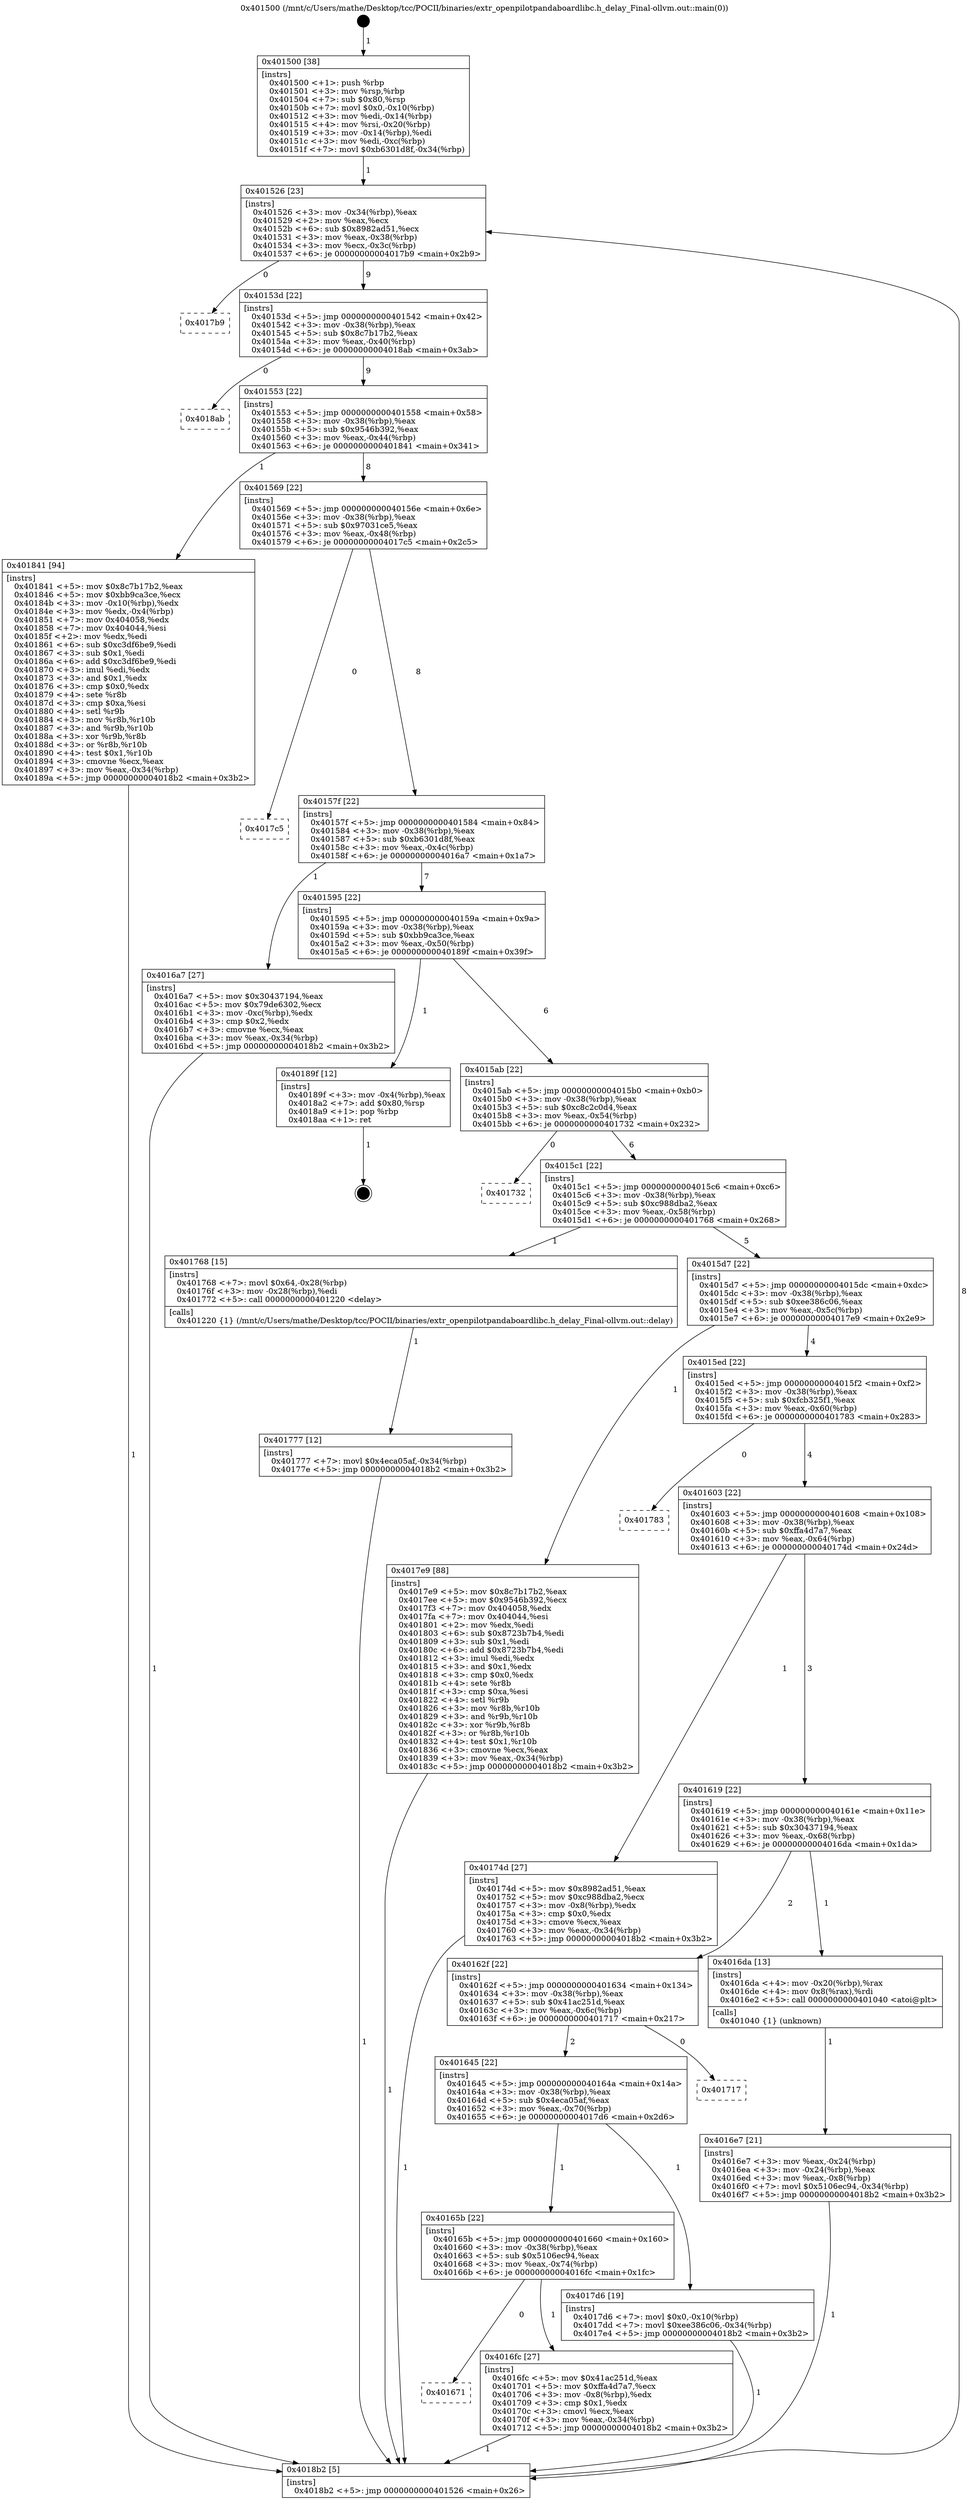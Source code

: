 digraph "0x401500" {
  label = "0x401500 (/mnt/c/Users/mathe/Desktop/tcc/POCII/binaries/extr_openpilotpandaboardlibc.h_delay_Final-ollvm.out::main(0))"
  labelloc = "t"
  node[shape=record]

  Entry [label="",width=0.3,height=0.3,shape=circle,fillcolor=black,style=filled]
  "0x401526" [label="{
     0x401526 [23]\l
     | [instrs]\l
     &nbsp;&nbsp;0x401526 \<+3\>: mov -0x34(%rbp),%eax\l
     &nbsp;&nbsp;0x401529 \<+2\>: mov %eax,%ecx\l
     &nbsp;&nbsp;0x40152b \<+6\>: sub $0x8982ad51,%ecx\l
     &nbsp;&nbsp;0x401531 \<+3\>: mov %eax,-0x38(%rbp)\l
     &nbsp;&nbsp;0x401534 \<+3\>: mov %ecx,-0x3c(%rbp)\l
     &nbsp;&nbsp;0x401537 \<+6\>: je 00000000004017b9 \<main+0x2b9\>\l
  }"]
  "0x4017b9" [label="{
     0x4017b9\l
  }", style=dashed]
  "0x40153d" [label="{
     0x40153d [22]\l
     | [instrs]\l
     &nbsp;&nbsp;0x40153d \<+5\>: jmp 0000000000401542 \<main+0x42\>\l
     &nbsp;&nbsp;0x401542 \<+3\>: mov -0x38(%rbp),%eax\l
     &nbsp;&nbsp;0x401545 \<+5\>: sub $0x8c7b17b2,%eax\l
     &nbsp;&nbsp;0x40154a \<+3\>: mov %eax,-0x40(%rbp)\l
     &nbsp;&nbsp;0x40154d \<+6\>: je 00000000004018ab \<main+0x3ab\>\l
  }"]
  Exit [label="",width=0.3,height=0.3,shape=circle,fillcolor=black,style=filled,peripheries=2]
  "0x4018ab" [label="{
     0x4018ab\l
  }", style=dashed]
  "0x401553" [label="{
     0x401553 [22]\l
     | [instrs]\l
     &nbsp;&nbsp;0x401553 \<+5\>: jmp 0000000000401558 \<main+0x58\>\l
     &nbsp;&nbsp;0x401558 \<+3\>: mov -0x38(%rbp),%eax\l
     &nbsp;&nbsp;0x40155b \<+5\>: sub $0x9546b392,%eax\l
     &nbsp;&nbsp;0x401560 \<+3\>: mov %eax,-0x44(%rbp)\l
     &nbsp;&nbsp;0x401563 \<+6\>: je 0000000000401841 \<main+0x341\>\l
  }"]
  "0x401777" [label="{
     0x401777 [12]\l
     | [instrs]\l
     &nbsp;&nbsp;0x401777 \<+7\>: movl $0x4eca05af,-0x34(%rbp)\l
     &nbsp;&nbsp;0x40177e \<+5\>: jmp 00000000004018b2 \<main+0x3b2\>\l
  }"]
  "0x401841" [label="{
     0x401841 [94]\l
     | [instrs]\l
     &nbsp;&nbsp;0x401841 \<+5\>: mov $0x8c7b17b2,%eax\l
     &nbsp;&nbsp;0x401846 \<+5\>: mov $0xbb9ca3ce,%ecx\l
     &nbsp;&nbsp;0x40184b \<+3\>: mov -0x10(%rbp),%edx\l
     &nbsp;&nbsp;0x40184e \<+3\>: mov %edx,-0x4(%rbp)\l
     &nbsp;&nbsp;0x401851 \<+7\>: mov 0x404058,%edx\l
     &nbsp;&nbsp;0x401858 \<+7\>: mov 0x404044,%esi\l
     &nbsp;&nbsp;0x40185f \<+2\>: mov %edx,%edi\l
     &nbsp;&nbsp;0x401861 \<+6\>: sub $0xc3df6be9,%edi\l
     &nbsp;&nbsp;0x401867 \<+3\>: sub $0x1,%edi\l
     &nbsp;&nbsp;0x40186a \<+6\>: add $0xc3df6be9,%edi\l
     &nbsp;&nbsp;0x401870 \<+3\>: imul %edi,%edx\l
     &nbsp;&nbsp;0x401873 \<+3\>: and $0x1,%edx\l
     &nbsp;&nbsp;0x401876 \<+3\>: cmp $0x0,%edx\l
     &nbsp;&nbsp;0x401879 \<+4\>: sete %r8b\l
     &nbsp;&nbsp;0x40187d \<+3\>: cmp $0xa,%esi\l
     &nbsp;&nbsp;0x401880 \<+4\>: setl %r9b\l
     &nbsp;&nbsp;0x401884 \<+3\>: mov %r8b,%r10b\l
     &nbsp;&nbsp;0x401887 \<+3\>: and %r9b,%r10b\l
     &nbsp;&nbsp;0x40188a \<+3\>: xor %r9b,%r8b\l
     &nbsp;&nbsp;0x40188d \<+3\>: or %r8b,%r10b\l
     &nbsp;&nbsp;0x401890 \<+4\>: test $0x1,%r10b\l
     &nbsp;&nbsp;0x401894 \<+3\>: cmovne %ecx,%eax\l
     &nbsp;&nbsp;0x401897 \<+3\>: mov %eax,-0x34(%rbp)\l
     &nbsp;&nbsp;0x40189a \<+5\>: jmp 00000000004018b2 \<main+0x3b2\>\l
  }"]
  "0x401569" [label="{
     0x401569 [22]\l
     | [instrs]\l
     &nbsp;&nbsp;0x401569 \<+5\>: jmp 000000000040156e \<main+0x6e\>\l
     &nbsp;&nbsp;0x40156e \<+3\>: mov -0x38(%rbp),%eax\l
     &nbsp;&nbsp;0x401571 \<+5\>: sub $0x97031ce5,%eax\l
     &nbsp;&nbsp;0x401576 \<+3\>: mov %eax,-0x48(%rbp)\l
     &nbsp;&nbsp;0x401579 \<+6\>: je 00000000004017c5 \<main+0x2c5\>\l
  }"]
  "0x401671" [label="{
     0x401671\l
  }", style=dashed]
  "0x4017c5" [label="{
     0x4017c5\l
  }", style=dashed]
  "0x40157f" [label="{
     0x40157f [22]\l
     | [instrs]\l
     &nbsp;&nbsp;0x40157f \<+5\>: jmp 0000000000401584 \<main+0x84\>\l
     &nbsp;&nbsp;0x401584 \<+3\>: mov -0x38(%rbp),%eax\l
     &nbsp;&nbsp;0x401587 \<+5\>: sub $0xb6301d8f,%eax\l
     &nbsp;&nbsp;0x40158c \<+3\>: mov %eax,-0x4c(%rbp)\l
     &nbsp;&nbsp;0x40158f \<+6\>: je 00000000004016a7 \<main+0x1a7\>\l
  }"]
  "0x4016fc" [label="{
     0x4016fc [27]\l
     | [instrs]\l
     &nbsp;&nbsp;0x4016fc \<+5\>: mov $0x41ac251d,%eax\l
     &nbsp;&nbsp;0x401701 \<+5\>: mov $0xffa4d7a7,%ecx\l
     &nbsp;&nbsp;0x401706 \<+3\>: mov -0x8(%rbp),%edx\l
     &nbsp;&nbsp;0x401709 \<+3\>: cmp $0x1,%edx\l
     &nbsp;&nbsp;0x40170c \<+3\>: cmovl %ecx,%eax\l
     &nbsp;&nbsp;0x40170f \<+3\>: mov %eax,-0x34(%rbp)\l
     &nbsp;&nbsp;0x401712 \<+5\>: jmp 00000000004018b2 \<main+0x3b2\>\l
  }"]
  "0x4016a7" [label="{
     0x4016a7 [27]\l
     | [instrs]\l
     &nbsp;&nbsp;0x4016a7 \<+5\>: mov $0x30437194,%eax\l
     &nbsp;&nbsp;0x4016ac \<+5\>: mov $0x79de6302,%ecx\l
     &nbsp;&nbsp;0x4016b1 \<+3\>: mov -0xc(%rbp),%edx\l
     &nbsp;&nbsp;0x4016b4 \<+3\>: cmp $0x2,%edx\l
     &nbsp;&nbsp;0x4016b7 \<+3\>: cmovne %ecx,%eax\l
     &nbsp;&nbsp;0x4016ba \<+3\>: mov %eax,-0x34(%rbp)\l
     &nbsp;&nbsp;0x4016bd \<+5\>: jmp 00000000004018b2 \<main+0x3b2\>\l
  }"]
  "0x401595" [label="{
     0x401595 [22]\l
     | [instrs]\l
     &nbsp;&nbsp;0x401595 \<+5\>: jmp 000000000040159a \<main+0x9a\>\l
     &nbsp;&nbsp;0x40159a \<+3\>: mov -0x38(%rbp),%eax\l
     &nbsp;&nbsp;0x40159d \<+5\>: sub $0xbb9ca3ce,%eax\l
     &nbsp;&nbsp;0x4015a2 \<+3\>: mov %eax,-0x50(%rbp)\l
     &nbsp;&nbsp;0x4015a5 \<+6\>: je 000000000040189f \<main+0x39f\>\l
  }"]
  "0x4018b2" [label="{
     0x4018b2 [5]\l
     | [instrs]\l
     &nbsp;&nbsp;0x4018b2 \<+5\>: jmp 0000000000401526 \<main+0x26\>\l
  }"]
  "0x401500" [label="{
     0x401500 [38]\l
     | [instrs]\l
     &nbsp;&nbsp;0x401500 \<+1\>: push %rbp\l
     &nbsp;&nbsp;0x401501 \<+3\>: mov %rsp,%rbp\l
     &nbsp;&nbsp;0x401504 \<+7\>: sub $0x80,%rsp\l
     &nbsp;&nbsp;0x40150b \<+7\>: movl $0x0,-0x10(%rbp)\l
     &nbsp;&nbsp;0x401512 \<+3\>: mov %edi,-0x14(%rbp)\l
     &nbsp;&nbsp;0x401515 \<+4\>: mov %rsi,-0x20(%rbp)\l
     &nbsp;&nbsp;0x401519 \<+3\>: mov -0x14(%rbp),%edi\l
     &nbsp;&nbsp;0x40151c \<+3\>: mov %edi,-0xc(%rbp)\l
     &nbsp;&nbsp;0x40151f \<+7\>: movl $0xb6301d8f,-0x34(%rbp)\l
  }"]
  "0x40165b" [label="{
     0x40165b [22]\l
     | [instrs]\l
     &nbsp;&nbsp;0x40165b \<+5\>: jmp 0000000000401660 \<main+0x160\>\l
     &nbsp;&nbsp;0x401660 \<+3\>: mov -0x38(%rbp),%eax\l
     &nbsp;&nbsp;0x401663 \<+5\>: sub $0x5106ec94,%eax\l
     &nbsp;&nbsp;0x401668 \<+3\>: mov %eax,-0x74(%rbp)\l
     &nbsp;&nbsp;0x40166b \<+6\>: je 00000000004016fc \<main+0x1fc\>\l
  }"]
  "0x40189f" [label="{
     0x40189f [12]\l
     | [instrs]\l
     &nbsp;&nbsp;0x40189f \<+3\>: mov -0x4(%rbp),%eax\l
     &nbsp;&nbsp;0x4018a2 \<+7\>: add $0x80,%rsp\l
     &nbsp;&nbsp;0x4018a9 \<+1\>: pop %rbp\l
     &nbsp;&nbsp;0x4018aa \<+1\>: ret\l
  }"]
  "0x4015ab" [label="{
     0x4015ab [22]\l
     | [instrs]\l
     &nbsp;&nbsp;0x4015ab \<+5\>: jmp 00000000004015b0 \<main+0xb0\>\l
     &nbsp;&nbsp;0x4015b0 \<+3\>: mov -0x38(%rbp),%eax\l
     &nbsp;&nbsp;0x4015b3 \<+5\>: sub $0xc8c2c0d4,%eax\l
     &nbsp;&nbsp;0x4015b8 \<+3\>: mov %eax,-0x54(%rbp)\l
     &nbsp;&nbsp;0x4015bb \<+6\>: je 0000000000401732 \<main+0x232\>\l
  }"]
  "0x4017d6" [label="{
     0x4017d6 [19]\l
     | [instrs]\l
     &nbsp;&nbsp;0x4017d6 \<+7\>: movl $0x0,-0x10(%rbp)\l
     &nbsp;&nbsp;0x4017dd \<+7\>: movl $0xee386c06,-0x34(%rbp)\l
     &nbsp;&nbsp;0x4017e4 \<+5\>: jmp 00000000004018b2 \<main+0x3b2\>\l
  }"]
  "0x401732" [label="{
     0x401732\l
  }", style=dashed]
  "0x4015c1" [label="{
     0x4015c1 [22]\l
     | [instrs]\l
     &nbsp;&nbsp;0x4015c1 \<+5\>: jmp 00000000004015c6 \<main+0xc6\>\l
     &nbsp;&nbsp;0x4015c6 \<+3\>: mov -0x38(%rbp),%eax\l
     &nbsp;&nbsp;0x4015c9 \<+5\>: sub $0xc988dba2,%eax\l
     &nbsp;&nbsp;0x4015ce \<+3\>: mov %eax,-0x58(%rbp)\l
     &nbsp;&nbsp;0x4015d1 \<+6\>: je 0000000000401768 \<main+0x268\>\l
  }"]
  "0x401645" [label="{
     0x401645 [22]\l
     | [instrs]\l
     &nbsp;&nbsp;0x401645 \<+5\>: jmp 000000000040164a \<main+0x14a\>\l
     &nbsp;&nbsp;0x40164a \<+3\>: mov -0x38(%rbp),%eax\l
     &nbsp;&nbsp;0x40164d \<+5\>: sub $0x4eca05af,%eax\l
     &nbsp;&nbsp;0x401652 \<+3\>: mov %eax,-0x70(%rbp)\l
     &nbsp;&nbsp;0x401655 \<+6\>: je 00000000004017d6 \<main+0x2d6\>\l
  }"]
  "0x401768" [label="{
     0x401768 [15]\l
     | [instrs]\l
     &nbsp;&nbsp;0x401768 \<+7\>: movl $0x64,-0x28(%rbp)\l
     &nbsp;&nbsp;0x40176f \<+3\>: mov -0x28(%rbp),%edi\l
     &nbsp;&nbsp;0x401772 \<+5\>: call 0000000000401220 \<delay\>\l
     | [calls]\l
     &nbsp;&nbsp;0x401220 \{1\} (/mnt/c/Users/mathe/Desktop/tcc/POCII/binaries/extr_openpilotpandaboardlibc.h_delay_Final-ollvm.out::delay)\l
  }"]
  "0x4015d7" [label="{
     0x4015d7 [22]\l
     | [instrs]\l
     &nbsp;&nbsp;0x4015d7 \<+5\>: jmp 00000000004015dc \<main+0xdc\>\l
     &nbsp;&nbsp;0x4015dc \<+3\>: mov -0x38(%rbp),%eax\l
     &nbsp;&nbsp;0x4015df \<+5\>: sub $0xee386c06,%eax\l
     &nbsp;&nbsp;0x4015e4 \<+3\>: mov %eax,-0x5c(%rbp)\l
     &nbsp;&nbsp;0x4015e7 \<+6\>: je 00000000004017e9 \<main+0x2e9\>\l
  }"]
  "0x401717" [label="{
     0x401717\l
  }", style=dashed]
  "0x4017e9" [label="{
     0x4017e9 [88]\l
     | [instrs]\l
     &nbsp;&nbsp;0x4017e9 \<+5\>: mov $0x8c7b17b2,%eax\l
     &nbsp;&nbsp;0x4017ee \<+5\>: mov $0x9546b392,%ecx\l
     &nbsp;&nbsp;0x4017f3 \<+7\>: mov 0x404058,%edx\l
     &nbsp;&nbsp;0x4017fa \<+7\>: mov 0x404044,%esi\l
     &nbsp;&nbsp;0x401801 \<+2\>: mov %edx,%edi\l
     &nbsp;&nbsp;0x401803 \<+6\>: sub $0x8723b7b4,%edi\l
     &nbsp;&nbsp;0x401809 \<+3\>: sub $0x1,%edi\l
     &nbsp;&nbsp;0x40180c \<+6\>: add $0x8723b7b4,%edi\l
     &nbsp;&nbsp;0x401812 \<+3\>: imul %edi,%edx\l
     &nbsp;&nbsp;0x401815 \<+3\>: and $0x1,%edx\l
     &nbsp;&nbsp;0x401818 \<+3\>: cmp $0x0,%edx\l
     &nbsp;&nbsp;0x40181b \<+4\>: sete %r8b\l
     &nbsp;&nbsp;0x40181f \<+3\>: cmp $0xa,%esi\l
     &nbsp;&nbsp;0x401822 \<+4\>: setl %r9b\l
     &nbsp;&nbsp;0x401826 \<+3\>: mov %r8b,%r10b\l
     &nbsp;&nbsp;0x401829 \<+3\>: and %r9b,%r10b\l
     &nbsp;&nbsp;0x40182c \<+3\>: xor %r9b,%r8b\l
     &nbsp;&nbsp;0x40182f \<+3\>: or %r8b,%r10b\l
     &nbsp;&nbsp;0x401832 \<+4\>: test $0x1,%r10b\l
     &nbsp;&nbsp;0x401836 \<+3\>: cmovne %ecx,%eax\l
     &nbsp;&nbsp;0x401839 \<+3\>: mov %eax,-0x34(%rbp)\l
     &nbsp;&nbsp;0x40183c \<+5\>: jmp 00000000004018b2 \<main+0x3b2\>\l
  }"]
  "0x4015ed" [label="{
     0x4015ed [22]\l
     | [instrs]\l
     &nbsp;&nbsp;0x4015ed \<+5\>: jmp 00000000004015f2 \<main+0xf2\>\l
     &nbsp;&nbsp;0x4015f2 \<+3\>: mov -0x38(%rbp),%eax\l
     &nbsp;&nbsp;0x4015f5 \<+5\>: sub $0xfcb325f1,%eax\l
     &nbsp;&nbsp;0x4015fa \<+3\>: mov %eax,-0x60(%rbp)\l
     &nbsp;&nbsp;0x4015fd \<+6\>: je 0000000000401783 \<main+0x283\>\l
  }"]
  "0x4016e7" [label="{
     0x4016e7 [21]\l
     | [instrs]\l
     &nbsp;&nbsp;0x4016e7 \<+3\>: mov %eax,-0x24(%rbp)\l
     &nbsp;&nbsp;0x4016ea \<+3\>: mov -0x24(%rbp),%eax\l
     &nbsp;&nbsp;0x4016ed \<+3\>: mov %eax,-0x8(%rbp)\l
     &nbsp;&nbsp;0x4016f0 \<+7\>: movl $0x5106ec94,-0x34(%rbp)\l
     &nbsp;&nbsp;0x4016f7 \<+5\>: jmp 00000000004018b2 \<main+0x3b2\>\l
  }"]
  "0x401783" [label="{
     0x401783\l
  }", style=dashed]
  "0x401603" [label="{
     0x401603 [22]\l
     | [instrs]\l
     &nbsp;&nbsp;0x401603 \<+5\>: jmp 0000000000401608 \<main+0x108\>\l
     &nbsp;&nbsp;0x401608 \<+3\>: mov -0x38(%rbp),%eax\l
     &nbsp;&nbsp;0x40160b \<+5\>: sub $0xffa4d7a7,%eax\l
     &nbsp;&nbsp;0x401610 \<+3\>: mov %eax,-0x64(%rbp)\l
     &nbsp;&nbsp;0x401613 \<+6\>: je 000000000040174d \<main+0x24d\>\l
  }"]
  "0x40162f" [label="{
     0x40162f [22]\l
     | [instrs]\l
     &nbsp;&nbsp;0x40162f \<+5\>: jmp 0000000000401634 \<main+0x134\>\l
     &nbsp;&nbsp;0x401634 \<+3\>: mov -0x38(%rbp),%eax\l
     &nbsp;&nbsp;0x401637 \<+5\>: sub $0x41ac251d,%eax\l
     &nbsp;&nbsp;0x40163c \<+3\>: mov %eax,-0x6c(%rbp)\l
     &nbsp;&nbsp;0x40163f \<+6\>: je 0000000000401717 \<main+0x217\>\l
  }"]
  "0x40174d" [label="{
     0x40174d [27]\l
     | [instrs]\l
     &nbsp;&nbsp;0x40174d \<+5\>: mov $0x8982ad51,%eax\l
     &nbsp;&nbsp;0x401752 \<+5\>: mov $0xc988dba2,%ecx\l
     &nbsp;&nbsp;0x401757 \<+3\>: mov -0x8(%rbp),%edx\l
     &nbsp;&nbsp;0x40175a \<+3\>: cmp $0x0,%edx\l
     &nbsp;&nbsp;0x40175d \<+3\>: cmove %ecx,%eax\l
     &nbsp;&nbsp;0x401760 \<+3\>: mov %eax,-0x34(%rbp)\l
     &nbsp;&nbsp;0x401763 \<+5\>: jmp 00000000004018b2 \<main+0x3b2\>\l
  }"]
  "0x401619" [label="{
     0x401619 [22]\l
     | [instrs]\l
     &nbsp;&nbsp;0x401619 \<+5\>: jmp 000000000040161e \<main+0x11e\>\l
     &nbsp;&nbsp;0x40161e \<+3\>: mov -0x38(%rbp),%eax\l
     &nbsp;&nbsp;0x401621 \<+5\>: sub $0x30437194,%eax\l
     &nbsp;&nbsp;0x401626 \<+3\>: mov %eax,-0x68(%rbp)\l
     &nbsp;&nbsp;0x401629 \<+6\>: je 00000000004016da \<main+0x1da\>\l
  }"]
  "0x4016da" [label="{
     0x4016da [13]\l
     | [instrs]\l
     &nbsp;&nbsp;0x4016da \<+4\>: mov -0x20(%rbp),%rax\l
     &nbsp;&nbsp;0x4016de \<+4\>: mov 0x8(%rax),%rdi\l
     &nbsp;&nbsp;0x4016e2 \<+5\>: call 0000000000401040 \<atoi@plt\>\l
     | [calls]\l
     &nbsp;&nbsp;0x401040 \{1\} (unknown)\l
  }"]
  Entry -> "0x401500" [label=" 1"]
  "0x401526" -> "0x4017b9" [label=" 0"]
  "0x401526" -> "0x40153d" [label=" 9"]
  "0x40189f" -> Exit [label=" 1"]
  "0x40153d" -> "0x4018ab" [label=" 0"]
  "0x40153d" -> "0x401553" [label=" 9"]
  "0x401841" -> "0x4018b2" [label=" 1"]
  "0x401553" -> "0x401841" [label=" 1"]
  "0x401553" -> "0x401569" [label=" 8"]
  "0x4017e9" -> "0x4018b2" [label=" 1"]
  "0x401569" -> "0x4017c5" [label=" 0"]
  "0x401569" -> "0x40157f" [label=" 8"]
  "0x4017d6" -> "0x4018b2" [label=" 1"]
  "0x40157f" -> "0x4016a7" [label=" 1"]
  "0x40157f" -> "0x401595" [label=" 7"]
  "0x4016a7" -> "0x4018b2" [label=" 1"]
  "0x401500" -> "0x401526" [label=" 1"]
  "0x4018b2" -> "0x401526" [label=" 8"]
  "0x401777" -> "0x4018b2" [label=" 1"]
  "0x401595" -> "0x40189f" [label=" 1"]
  "0x401595" -> "0x4015ab" [label=" 6"]
  "0x40174d" -> "0x4018b2" [label=" 1"]
  "0x4015ab" -> "0x401732" [label=" 0"]
  "0x4015ab" -> "0x4015c1" [label=" 6"]
  "0x4016fc" -> "0x4018b2" [label=" 1"]
  "0x4015c1" -> "0x401768" [label=" 1"]
  "0x4015c1" -> "0x4015d7" [label=" 5"]
  "0x40165b" -> "0x4016fc" [label=" 1"]
  "0x4015d7" -> "0x4017e9" [label=" 1"]
  "0x4015d7" -> "0x4015ed" [label=" 4"]
  "0x401768" -> "0x401777" [label=" 1"]
  "0x4015ed" -> "0x401783" [label=" 0"]
  "0x4015ed" -> "0x401603" [label=" 4"]
  "0x401645" -> "0x4017d6" [label=" 1"]
  "0x401603" -> "0x40174d" [label=" 1"]
  "0x401603" -> "0x401619" [label=" 3"]
  "0x40165b" -> "0x401671" [label=" 0"]
  "0x401619" -> "0x4016da" [label=" 1"]
  "0x401619" -> "0x40162f" [label=" 2"]
  "0x4016da" -> "0x4016e7" [label=" 1"]
  "0x4016e7" -> "0x4018b2" [label=" 1"]
  "0x401645" -> "0x40165b" [label=" 1"]
  "0x40162f" -> "0x401717" [label=" 0"]
  "0x40162f" -> "0x401645" [label=" 2"]
}
